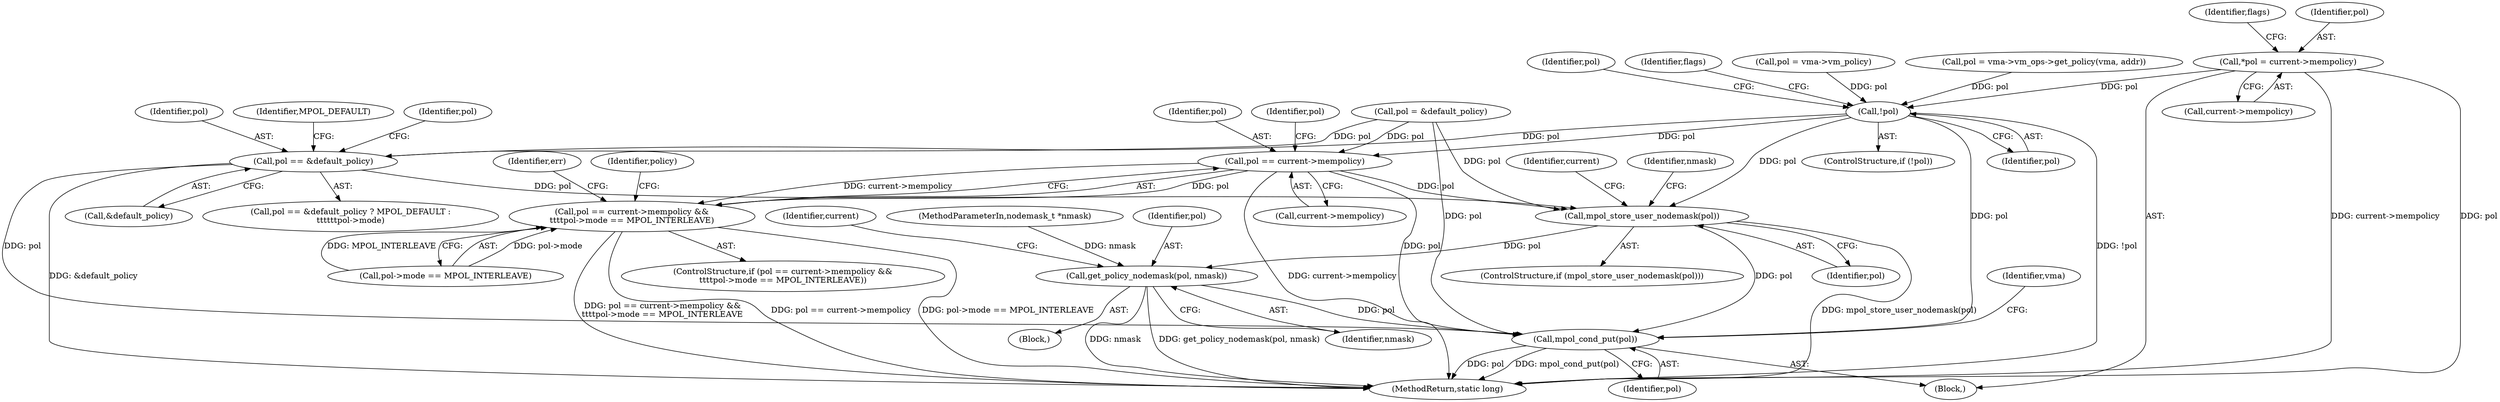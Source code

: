 digraph "0_linux_73223e4e2e3867ebf033a5a8eb2e5df0158ccc99@pointer" {
"1000122" [label="(Call,*pol = current->mempolicy)"];
"1000227" [label="(Call,!pol)"];
"1000259" [label="(Call,pol == current->mempolicy)"];
"1000258" [label="(Call,pol == current->mempolicy &&\n\t\t\t\tpol->mode == MPOL_INTERLEAVE)"];
"1000331" [label="(Call,mpol_store_user_nodemask(pol))"];
"1000346" [label="(Call,get_policy_nodemask(pol, nmask))"];
"1000352" [label="(Call,mpol_cond_put(pol))"];
"1000295" [label="(Call,pol == &default_policy)"];
"1000345" [label="(Identifier,current)"];
"1000301" [label="(Identifier,pol)"];
"1000346" [label="(Call,get_policy_nodemask(pol, nmask))"];
"1000228" [label="(Identifier,pol)"];
"1000330" [label="(ControlStructure,if (mpol_store_user_nodemask(pol)))"];
"1000230" [label="(Identifier,pol)"];
"1000343" [label="(Block,)"];
"1000124" [label="(Call,current->mempolicy)"];
"1000294" [label="(Call,pol == &default_policy ? MPOL_DEFAULT :\n\t\t\t\t\t\tpol->mode)"];
"1000296" [label="(Identifier,pol)"];
"1000352" [label="(Call,mpol_cond_put(pol))"];
"1000336" [label="(Identifier,nmask)"];
"1000106" [label="(MethodParameterIn,nodemask_t *nmask)"];
"1000299" [label="(Identifier,MPOL_DEFAULT)"];
"1000365" [label="(MethodReturn,static long)"];
"1000266" [label="(Identifier,pol)"];
"1000235" [label="(Identifier,flags)"];
"1000122" [label="(Call,*pol = current->mempolicy)"];
"1000129" [label="(Identifier,flags)"];
"1000259" [label="(Call,pol == current->mempolicy)"];
"1000215" [label="(Call,pol = vma->vm_policy)"];
"1000260" [label="(Identifier,pol)"];
"1000209" [label="(Call,pol = vma->vm_ops->get_policy(vma, addr))"];
"1000261" [label="(Call,current->mempolicy)"];
"1000353" [label="(Identifier,pol)"];
"1000227" [label="(Call,!pol)"];
"1000355" [label="(Identifier,vma)"];
"1000264" [label="(Call,pol->mode == MPOL_INTERLEAVE)"];
"1000226" [label="(ControlStructure,if (!pol))"];
"1000229" [label="(Call,pol = &default_policy)"];
"1000285" [label="(Identifier,err)"];
"1000109" [label="(Block,)"];
"1000123" [label="(Identifier,pol)"];
"1000347" [label="(Identifier,pol)"];
"1000350" [label="(Identifier,current)"];
"1000348" [label="(Identifier,nmask)"];
"1000272" [label="(Identifier,policy)"];
"1000297" [label="(Call,&default_policy)"];
"1000257" [label="(ControlStructure,if (pol == current->mempolicy &&\n\t\t\t\tpol->mode == MPOL_INTERLEAVE))"];
"1000295" [label="(Call,pol == &default_policy)"];
"1000331" [label="(Call,mpol_store_user_nodemask(pol))"];
"1000332" [label="(Identifier,pol)"];
"1000258" [label="(Call,pol == current->mempolicy &&\n\t\t\t\tpol->mode == MPOL_INTERLEAVE)"];
"1000122" -> "1000109"  [label="AST: "];
"1000122" -> "1000124"  [label="CFG: "];
"1000123" -> "1000122"  [label="AST: "];
"1000124" -> "1000122"  [label="AST: "];
"1000129" -> "1000122"  [label="CFG: "];
"1000122" -> "1000365"  [label="DDG: pol"];
"1000122" -> "1000365"  [label="DDG: current->mempolicy"];
"1000122" -> "1000227"  [label="DDG: pol"];
"1000227" -> "1000226"  [label="AST: "];
"1000227" -> "1000228"  [label="CFG: "];
"1000228" -> "1000227"  [label="AST: "];
"1000230" -> "1000227"  [label="CFG: "];
"1000235" -> "1000227"  [label="CFG: "];
"1000227" -> "1000365"  [label="DDG: !pol"];
"1000209" -> "1000227"  [label="DDG: pol"];
"1000215" -> "1000227"  [label="DDG: pol"];
"1000227" -> "1000259"  [label="DDG: pol"];
"1000227" -> "1000295"  [label="DDG: pol"];
"1000227" -> "1000331"  [label="DDG: pol"];
"1000227" -> "1000352"  [label="DDG: pol"];
"1000259" -> "1000258"  [label="AST: "];
"1000259" -> "1000261"  [label="CFG: "];
"1000260" -> "1000259"  [label="AST: "];
"1000261" -> "1000259"  [label="AST: "];
"1000266" -> "1000259"  [label="CFG: "];
"1000258" -> "1000259"  [label="CFG: "];
"1000259" -> "1000365"  [label="DDG: current->mempolicy"];
"1000259" -> "1000258"  [label="DDG: pol"];
"1000259" -> "1000258"  [label="DDG: current->mempolicy"];
"1000229" -> "1000259"  [label="DDG: pol"];
"1000259" -> "1000331"  [label="DDG: pol"];
"1000259" -> "1000352"  [label="DDG: pol"];
"1000258" -> "1000257"  [label="AST: "];
"1000258" -> "1000264"  [label="CFG: "];
"1000264" -> "1000258"  [label="AST: "];
"1000272" -> "1000258"  [label="CFG: "];
"1000285" -> "1000258"  [label="CFG: "];
"1000258" -> "1000365"  [label="DDG: pol == current->mempolicy"];
"1000258" -> "1000365"  [label="DDG: pol->mode == MPOL_INTERLEAVE"];
"1000258" -> "1000365"  [label="DDG: pol == current->mempolicy &&\n\t\t\t\tpol->mode == MPOL_INTERLEAVE"];
"1000264" -> "1000258"  [label="DDG: pol->mode"];
"1000264" -> "1000258"  [label="DDG: MPOL_INTERLEAVE"];
"1000331" -> "1000330"  [label="AST: "];
"1000331" -> "1000332"  [label="CFG: "];
"1000332" -> "1000331"  [label="AST: "];
"1000336" -> "1000331"  [label="CFG: "];
"1000345" -> "1000331"  [label="CFG: "];
"1000331" -> "1000365"  [label="DDG: mpol_store_user_nodemask(pol)"];
"1000295" -> "1000331"  [label="DDG: pol"];
"1000229" -> "1000331"  [label="DDG: pol"];
"1000331" -> "1000346"  [label="DDG: pol"];
"1000331" -> "1000352"  [label="DDG: pol"];
"1000346" -> "1000343"  [label="AST: "];
"1000346" -> "1000348"  [label="CFG: "];
"1000347" -> "1000346"  [label="AST: "];
"1000348" -> "1000346"  [label="AST: "];
"1000350" -> "1000346"  [label="CFG: "];
"1000346" -> "1000365"  [label="DDG: nmask"];
"1000346" -> "1000365"  [label="DDG: get_policy_nodemask(pol, nmask)"];
"1000106" -> "1000346"  [label="DDG: nmask"];
"1000346" -> "1000352"  [label="DDG: pol"];
"1000352" -> "1000109"  [label="AST: "];
"1000352" -> "1000353"  [label="CFG: "];
"1000353" -> "1000352"  [label="AST: "];
"1000355" -> "1000352"  [label="CFG: "];
"1000352" -> "1000365"  [label="DDG: pol"];
"1000352" -> "1000365"  [label="DDG: mpol_cond_put(pol)"];
"1000295" -> "1000352"  [label="DDG: pol"];
"1000229" -> "1000352"  [label="DDG: pol"];
"1000295" -> "1000294"  [label="AST: "];
"1000295" -> "1000297"  [label="CFG: "];
"1000296" -> "1000295"  [label="AST: "];
"1000297" -> "1000295"  [label="AST: "];
"1000299" -> "1000295"  [label="CFG: "];
"1000301" -> "1000295"  [label="CFG: "];
"1000295" -> "1000365"  [label="DDG: &default_policy"];
"1000229" -> "1000295"  [label="DDG: pol"];
}
